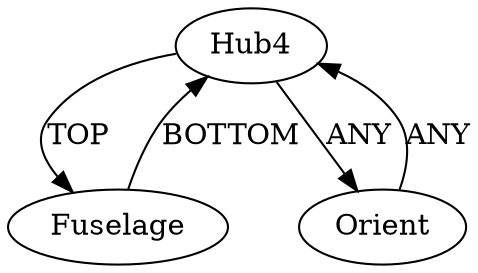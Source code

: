/* Created by igraph 0.10.2 */
digraph {
  0 [
    instance=Hub4_instance_1
    label=Hub4
  ];
  1 [
    instance=Fuselage_instance_1
    label=Fuselage
  ];
  2 [
    instance=Orient
    label=Orient
  ];

  0 -> 1 [
    label=TOP
  ];
  0 -> 2 [
    label=ANY
  ];
  1 -> 0 [
    label=BOTTOM
  ];
  2 -> 0 [
    label=ANY
  ];
}
